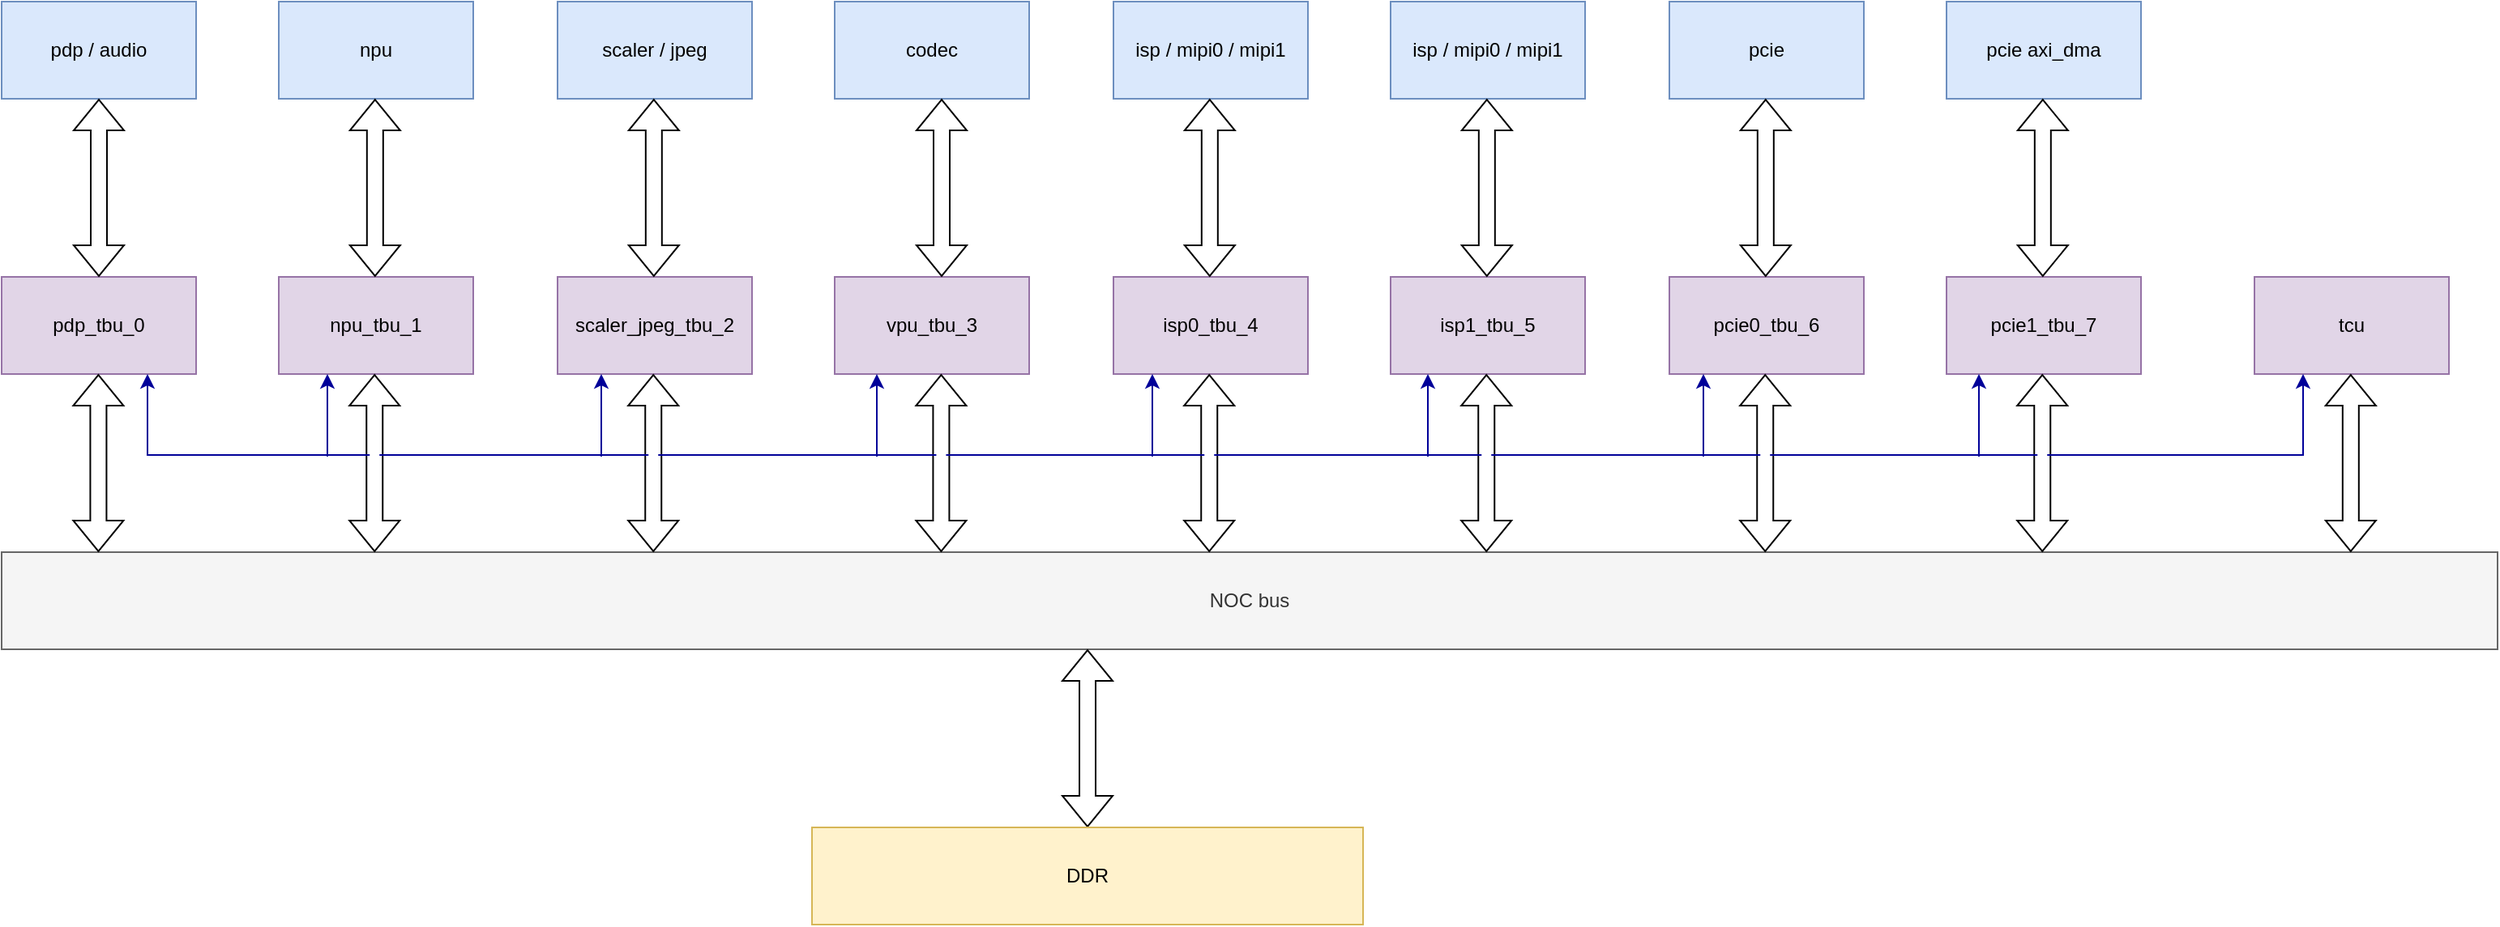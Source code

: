 <mxfile version="23.0.0" type="github">
  <diagram name="第 1 页" id="WLJSRQKRtTJXIonlRGxU">
    <mxGraphModel dx="1799" dy="946" grid="1" gridSize="10" guides="1" tooltips="1" connect="1" arrows="1" fold="1" page="1" pageScale="1" pageWidth="1169" pageHeight="827" math="0" shadow="0">
      <root>
        <mxCell id="0" />
        <mxCell id="1" parent="0" />
        <mxCell id="9j7TONSP4UxpB6rFiEhM-1" value="pdp_tbu_0" style="rounded=0;whiteSpace=wrap;html=1;fillColor=#e1d5e7;strokeColor=#9673a6;" vertex="1" parent="1">
          <mxGeometry x="20" y="270" width="120" height="60" as="geometry" />
        </mxCell>
        <mxCell id="9j7TONSP4UxpB6rFiEhM-2" value="npu_tbu_1" style="rounded=0;whiteSpace=wrap;html=1;fillColor=#e1d5e7;strokeColor=#9673a6;" vertex="1" parent="1">
          <mxGeometry x="191" y="270" width="120" height="60" as="geometry" />
        </mxCell>
        <mxCell id="9j7TONSP4UxpB6rFiEhM-3" value="scaler_jpeg_tbu_2" style="rounded=0;whiteSpace=wrap;html=1;fillColor=#e1d5e7;strokeColor=#9673a6;" vertex="1" parent="1">
          <mxGeometry x="363" y="270" width="120" height="60" as="geometry" />
        </mxCell>
        <mxCell id="9j7TONSP4UxpB6rFiEhM-4" value="vpu_tbu_3" style="rounded=0;whiteSpace=wrap;html=1;fillColor=#e1d5e7;strokeColor=#9673a6;" vertex="1" parent="1">
          <mxGeometry x="534" y="270" width="120" height="60" as="geometry" />
        </mxCell>
        <mxCell id="9j7TONSP4UxpB6rFiEhM-5" value="isp0_tbu_4" style="rounded=0;whiteSpace=wrap;html=1;fillColor=#e1d5e7;strokeColor=#9673a6;" vertex="1" parent="1">
          <mxGeometry x="706" y="270" width="120" height="60" as="geometry" />
        </mxCell>
        <mxCell id="9j7TONSP4UxpB6rFiEhM-6" value="isp1_tbu_5" style="rounded=0;whiteSpace=wrap;html=1;fillColor=#e1d5e7;strokeColor=#9673a6;" vertex="1" parent="1">
          <mxGeometry x="877" y="270" width="120" height="60" as="geometry" />
        </mxCell>
        <mxCell id="9j7TONSP4UxpB6rFiEhM-7" value="pcie0_tbu_6" style="rounded=0;whiteSpace=wrap;html=1;fillColor=#e1d5e7;strokeColor=#9673a6;" vertex="1" parent="1">
          <mxGeometry x="1049" y="270" width="120" height="60" as="geometry" />
        </mxCell>
        <mxCell id="9j7TONSP4UxpB6rFiEhM-8" value="pcie1_tbu_7" style="rounded=0;whiteSpace=wrap;html=1;fillColor=#e1d5e7;strokeColor=#9673a6;" vertex="1" parent="1">
          <mxGeometry x="1220" y="270" width="120" height="60" as="geometry" />
        </mxCell>
        <mxCell id="9j7TONSP4UxpB6rFiEhM-9" value="pdp / audio" style="rounded=0;whiteSpace=wrap;html=1;fillColor=#dae8fc;strokeColor=#6c8ebf;" vertex="1" parent="1">
          <mxGeometry x="20" y="100" width="120" height="60" as="geometry" />
        </mxCell>
        <mxCell id="9j7TONSP4UxpB6rFiEhM-10" value="npu" style="rounded=0;whiteSpace=wrap;html=1;fillColor=#dae8fc;strokeColor=#6c8ebf;" vertex="1" parent="1">
          <mxGeometry x="191" y="100" width="120" height="60" as="geometry" />
        </mxCell>
        <mxCell id="9j7TONSP4UxpB6rFiEhM-11" value="scaler / jpeg" style="rounded=0;whiteSpace=wrap;html=1;fillColor=#dae8fc;strokeColor=#6c8ebf;" vertex="1" parent="1">
          <mxGeometry x="363" y="100" width="120" height="60" as="geometry" />
        </mxCell>
        <mxCell id="9j7TONSP4UxpB6rFiEhM-12" value="codec" style="rounded=0;whiteSpace=wrap;html=1;fillColor=#dae8fc;strokeColor=#6c8ebf;" vertex="1" parent="1">
          <mxGeometry x="534" y="100" width="120" height="60" as="geometry" />
        </mxCell>
        <mxCell id="9j7TONSP4UxpB6rFiEhM-13" value="isp / mipi0 / mipi1" style="rounded=0;whiteSpace=wrap;html=1;fillColor=#dae8fc;strokeColor=#6c8ebf;" vertex="1" parent="1">
          <mxGeometry x="706" y="100" width="120" height="60" as="geometry" />
        </mxCell>
        <mxCell id="9j7TONSP4UxpB6rFiEhM-14" value="isp / mipi0 / mipi1" style="rounded=0;whiteSpace=wrap;html=1;fillColor=#dae8fc;strokeColor=#6c8ebf;" vertex="1" parent="1">
          <mxGeometry x="877" y="100" width="120" height="60" as="geometry" />
        </mxCell>
        <mxCell id="9j7TONSP4UxpB6rFiEhM-15" value="pcie" style="rounded=0;whiteSpace=wrap;html=1;fillColor=#dae8fc;strokeColor=#6c8ebf;" vertex="1" parent="1">
          <mxGeometry x="1049" y="100" width="120" height="60" as="geometry" />
        </mxCell>
        <mxCell id="9j7TONSP4UxpB6rFiEhM-16" value="pcie axi_dma" style="rounded=0;whiteSpace=wrap;html=1;fillColor=#dae8fc;strokeColor=#6c8ebf;" vertex="1" parent="1">
          <mxGeometry x="1220" y="100" width="120" height="60" as="geometry" />
        </mxCell>
        <mxCell id="9j7TONSP4UxpB6rFiEhM-18" value="" style="shape=flexArrow;endArrow=classic;startArrow=classic;html=1;rounded=0;entryX=0.5;entryY=1;entryDx=0;entryDy=0;exitX=0.5;exitY=0;exitDx=0;exitDy=0;" edge="1" parent="1" source="9j7TONSP4UxpB6rFiEhM-1" target="9j7TONSP4UxpB6rFiEhM-9">
          <mxGeometry width="100" height="100" relative="1" as="geometry">
            <mxPoint x="10" y="260" as="sourcePoint" />
            <mxPoint x="110" y="160" as="targetPoint" />
          </mxGeometry>
        </mxCell>
        <mxCell id="9j7TONSP4UxpB6rFiEhM-19" value="" style="shape=flexArrow;endArrow=classic;startArrow=classic;html=1;rounded=0;entryX=0.5;entryY=1;entryDx=0;entryDy=0;exitX=0.5;exitY=0;exitDx=0;exitDy=0;" edge="1" parent="1">
          <mxGeometry width="100" height="100" relative="1" as="geometry">
            <mxPoint x="250.41" y="270" as="sourcePoint" />
            <mxPoint x="250.41" y="160" as="targetPoint" />
          </mxGeometry>
        </mxCell>
        <mxCell id="9j7TONSP4UxpB6rFiEhM-20" value="" style="shape=flexArrow;endArrow=classic;startArrow=classic;html=1;rounded=0;entryX=0.5;entryY=1;entryDx=0;entryDy=0;exitX=0.5;exitY=0;exitDx=0;exitDy=0;" edge="1" parent="1">
          <mxGeometry width="100" height="100" relative="1" as="geometry">
            <mxPoint x="422.41" y="270" as="sourcePoint" />
            <mxPoint x="422.41" y="160" as="targetPoint" />
          </mxGeometry>
        </mxCell>
        <mxCell id="9j7TONSP4UxpB6rFiEhM-21" value="" style="shape=flexArrow;endArrow=classic;startArrow=classic;html=1;rounded=0;entryX=0.5;entryY=1;entryDx=0;entryDy=0;exitX=0.5;exitY=0;exitDx=0;exitDy=0;" edge="1" parent="1">
          <mxGeometry width="100" height="100" relative="1" as="geometry">
            <mxPoint x="600" y="270" as="sourcePoint" />
            <mxPoint x="600" y="160" as="targetPoint" />
          </mxGeometry>
        </mxCell>
        <mxCell id="9j7TONSP4UxpB6rFiEhM-22" value="" style="shape=flexArrow;endArrow=classic;startArrow=classic;html=1;rounded=0;entryX=0.5;entryY=1;entryDx=0;entryDy=0;exitX=0.5;exitY=0;exitDx=0;exitDy=0;" edge="1" parent="1">
          <mxGeometry width="100" height="100" relative="1" as="geometry">
            <mxPoint x="765.41" y="270" as="sourcePoint" />
            <mxPoint x="765.41" y="160" as="targetPoint" />
          </mxGeometry>
        </mxCell>
        <mxCell id="9j7TONSP4UxpB6rFiEhM-23" value="" style="shape=flexArrow;endArrow=classic;startArrow=classic;html=1;rounded=0;entryX=0.5;entryY=1;entryDx=0;entryDy=0;exitX=0.5;exitY=0;exitDx=0;exitDy=0;" edge="1" parent="1">
          <mxGeometry width="100" height="100" relative="1" as="geometry">
            <mxPoint x="936.41" y="270" as="sourcePoint" />
            <mxPoint x="936.41" y="160" as="targetPoint" />
          </mxGeometry>
        </mxCell>
        <mxCell id="9j7TONSP4UxpB6rFiEhM-24" value="" style="shape=flexArrow;endArrow=classic;startArrow=classic;html=1;rounded=0;entryX=0.5;entryY=1;entryDx=0;entryDy=0;exitX=0.5;exitY=0;exitDx=0;exitDy=0;" edge="1" parent="1">
          <mxGeometry width="100" height="100" relative="1" as="geometry">
            <mxPoint x="1108.41" y="270" as="sourcePoint" />
            <mxPoint x="1108.41" y="160" as="targetPoint" />
          </mxGeometry>
        </mxCell>
        <mxCell id="9j7TONSP4UxpB6rFiEhM-25" value="" style="shape=flexArrow;endArrow=classic;startArrow=classic;html=1;rounded=0;entryX=0.5;entryY=1;entryDx=0;entryDy=0;exitX=0.5;exitY=0;exitDx=0;exitDy=0;" edge="1" parent="1">
          <mxGeometry width="100" height="100" relative="1" as="geometry">
            <mxPoint x="1279.41" y="270" as="sourcePoint" />
            <mxPoint x="1279.41" y="160" as="targetPoint" />
          </mxGeometry>
        </mxCell>
        <mxCell id="9j7TONSP4UxpB6rFiEhM-26" value="NOC bus" style="rounded=0;whiteSpace=wrap;html=1;fillColor=#f5f5f5;fontColor=#333333;strokeColor=#666666;" vertex="1" parent="1">
          <mxGeometry x="20" y="440" width="1540" height="60" as="geometry" />
        </mxCell>
        <mxCell id="9j7TONSP4UxpB6rFiEhM-27" value="" style="shape=flexArrow;endArrow=classic;startArrow=classic;html=1;rounded=0;entryX=0.5;entryY=1;entryDx=0;entryDy=0;exitX=0.5;exitY=0;exitDx=0;exitDy=0;" edge="1" parent="1">
          <mxGeometry width="100" height="100" relative="1" as="geometry">
            <mxPoint x="79.71" y="440" as="sourcePoint" />
            <mxPoint x="79.71" y="330" as="targetPoint" />
          </mxGeometry>
        </mxCell>
        <mxCell id="9j7TONSP4UxpB6rFiEhM-28" value="" style="shape=flexArrow;endArrow=classic;startArrow=classic;html=1;rounded=0;entryX=0.5;entryY=1;entryDx=0;entryDy=0;exitX=0.5;exitY=0;exitDx=0;exitDy=0;" edge="1" parent="1">
          <mxGeometry width="100" height="100" relative="1" as="geometry">
            <mxPoint x="250.12" y="440" as="sourcePoint" />
            <mxPoint x="250.12" y="330" as="targetPoint" />
          </mxGeometry>
        </mxCell>
        <mxCell id="9j7TONSP4UxpB6rFiEhM-29" value="" style="shape=flexArrow;endArrow=classic;startArrow=classic;html=1;rounded=0;entryX=0.5;entryY=1;entryDx=0;entryDy=0;exitX=0.5;exitY=0;exitDx=0;exitDy=0;" edge="1" parent="1">
          <mxGeometry width="100" height="100" relative="1" as="geometry">
            <mxPoint x="422.12" y="440" as="sourcePoint" />
            <mxPoint x="422.12" y="330" as="targetPoint" />
          </mxGeometry>
        </mxCell>
        <mxCell id="9j7TONSP4UxpB6rFiEhM-30" value="" style="shape=flexArrow;endArrow=classic;startArrow=classic;html=1;rounded=0;entryX=0.5;entryY=1;entryDx=0;entryDy=0;exitX=0.5;exitY=0;exitDx=0;exitDy=0;" edge="1" parent="1">
          <mxGeometry width="100" height="100" relative="1" as="geometry">
            <mxPoint x="599.71" y="440" as="sourcePoint" />
            <mxPoint x="599.71" y="330" as="targetPoint" />
          </mxGeometry>
        </mxCell>
        <mxCell id="9j7TONSP4UxpB6rFiEhM-31" value="" style="shape=flexArrow;endArrow=classic;startArrow=classic;html=1;rounded=0;entryX=0.5;entryY=1;entryDx=0;entryDy=0;exitX=0.5;exitY=0;exitDx=0;exitDy=0;" edge="1" parent="1">
          <mxGeometry width="100" height="100" relative="1" as="geometry">
            <mxPoint x="765.12" y="440" as="sourcePoint" />
            <mxPoint x="765.12" y="330" as="targetPoint" />
          </mxGeometry>
        </mxCell>
        <mxCell id="9j7TONSP4UxpB6rFiEhM-32" value="" style="shape=flexArrow;endArrow=classic;startArrow=classic;html=1;rounded=0;entryX=0.5;entryY=1;entryDx=0;entryDy=0;exitX=0.5;exitY=0;exitDx=0;exitDy=0;" edge="1" parent="1">
          <mxGeometry width="100" height="100" relative="1" as="geometry">
            <mxPoint x="936.12" y="440" as="sourcePoint" />
            <mxPoint x="936.12" y="330" as="targetPoint" />
          </mxGeometry>
        </mxCell>
        <mxCell id="9j7TONSP4UxpB6rFiEhM-33" value="" style="shape=flexArrow;endArrow=classic;startArrow=classic;html=1;rounded=0;entryX=0.5;entryY=1;entryDx=0;entryDy=0;exitX=0.5;exitY=0;exitDx=0;exitDy=0;" edge="1" parent="1">
          <mxGeometry width="100" height="100" relative="1" as="geometry">
            <mxPoint x="1108.12" y="440" as="sourcePoint" />
            <mxPoint x="1108.12" y="330" as="targetPoint" />
          </mxGeometry>
        </mxCell>
        <mxCell id="9j7TONSP4UxpB6rFiEhM-34" value="" style="shape=flexArrow;endArrow=classic;startArrow=classic;html=1;rounded=0;entryX=0.5;entryY=1;entryDx=0;entryDy=0;exitX=0.5;exitY=0;exitDx=0;exitDy=0;" edge="1" parent="1">
          <mxGeometry width="100" height="100" relative="1" as="geometry">
            <mxPoint x="1279.12" y="440" as="sourcePoint" />
            <mxPoint x="1279.12" y="330" as="targetPoint" />
          </mxGeometry>
        </mxCell>
        <mxCell id="9j7TONSP4UxpB6rFiEhM-35" value="" style="shape=flexArrow;endArrow=classic;startArrow=classic;html=1;rounded=0;entryX=0.5;entryY=1;entryDx=0;entryDy=0;exitX=0.5;exitY=0;exitDx=0;exitDy=0;" edge="1" parent="1">
          <mxGeometry width="100" height="100" relative="1" as="geometry">
            <mxPoint x="690" y="610" as="sourcePoint" />
            <mxPoint x="690" y="500" as="targetPoint" />
          </mxGeometry>
        </mxCell>
        <mxCell id="9j7TONSP4UxpB6rFiEhM-36" value="DDR" style="rounded=0;whiteSpace=wrap;html=1;fillColor=#fff2cc;strokeColor=#d6b656;" vertex="1" parent="1">
          <mxGeometry x="520" y="610" width="340" height="60" as="geometry" />
        </mxCell>
        <mxCell id="9j7TONSP4UxpB6rFiEhM-37" value="tcu" style="rounded=0;whiteSpace=wrap;html=1;fillColor=#e1d5e7;strokeColor=#9673a6;" vertex="1" parent="1">
          <mxGeometry x="1410" y="270" width="120" height="60" as="geometry" />
        </mxCell>
        <mxCell id="9j7TONSP4UxpB6rFiEhM-38" value="" style="shape=flexArrow;endArrow=classic;startArrow=classic;html=1;rounded=0;entryX=0.5;entryY=1;entryDx=0;entryDy=0;exitX=0.5;exitY=0;exitDx=0;exitDy=0;" edge="1" parent="1">
          <mxGeometry width="100" height="100" relative="1" as="geometry">
            <mxPoint x="1469.41" y="440" as="sourcePoint" />
            <mxPoint x="1469.41" y="330" as="targetPoint" />
          </mxGeometry>
        </mxCell>
        <mxCell id="9j7TONSP4UxpB6rFiEhM-39" value="" style="endArrow=classic;startArrow=classic;html=1;rounded=0;exitX=0.75;exitY=1;exitDx=0;exitDy=0;jumpStyle=gap;strokeColor=#000099;" edge="1" parent="1" source="9j7TONSP4UxpB6rFiEhM-1">
          <mxGeometry width="50" height="50" relative="1" as="geometry">
            <mxPoint x="110" y="380" as="sourcePoint" />
            <mxPoint x="1440" y="330" as="targetPoint" />
            <Array as="points">
              <mxPoint x="110" y="380" />
              <mxPoint x="1440" y="380" />
            </Array>
          </mxGeometry>
        </mxCell>
        <mxCell id="9j7TONSP4UxpB6rFiEhM-40" value="" style="endArrow=classic;html=1;rounded=0;entryX=0.25;entryY=1;entryDx=0;entryDy=0;strokeColor=#000099;" edge="1" parent="1" target="9j7TONSP4UxpB6rFiEhM-2">
          <mxGeometry width="50" height="50" relative="1" as="geometry">
            <mxPoint x="221" y="381" as="sourcePoint" />
            <mxPoint x="217" y="329" as="targetPoint" />
          </mxGeometry>
        </mxCell>
        <mxCell id="9j7TONSP4UxpB6rFiEhM-41" value="" style="endArrow=classic;html=1;rounded=0;entryX=0.25;entryY=1;entryDx=0;entryDy=0;strokeColor=#000099;" edge="1" parent="1">
          <mxGeometry width="50" height="50" relative="1" as="geometry">
            <mxPoint x="390" y="381" as="sourcePoint" />
            <mxPoint x="390" y="330" as="targetPoint" />
          </mxGeometry>
        </mxCell>
        <mxCell id="9j7TONSP4UxpB6rFiEhM-42" value="" style="endArrow=classic;html=1;rounded=0;entryX=0.25;entryY=1;entryDx=0;entryDy=0;strokeColor=#000099;" edge="1" parent="1">
          <mxGeometry width="50" height="50" relative="1" as="geometry">
            <mxPoint x="560" y="381" as="sourcePoint" />
            <mxPoint x="560" y="330" as="targetPoint" />
          </mxGeometry>
        </mxCell>
        <mxCell id="9j7TONSP4UxpB6rFiEhM-43" value="" style="endArrow=classic;html=1;rounded=0;entryX=0.25;entryY=1;entryDx=0;entryDy=0;strokeColor=#000099;" edge="1" parent="1">
          <mxGeometry width="50" height="50" relative="1" as="geometry">
            <mxPoint x="730" y="381" as="sourcePoint" />
            <mxPoint x="730" y="330" as="targetPoint" />
          </mxGeometry>
        </mxCell>
        <mxCell id="9j7TONSP4UxpB6rFiEhM-44" value="" style="endArrow=classic;html=1;rounded=0;entryX=0.25;entryY=1;entryDx=0;entryDy=0;strokeColor=#000099;" edge="1" parent="1">
          <mxGeometry width="50" height="50" relative="1" as="geometry">
            <mxPoint x="900" y="381" as="sourcePoint" />
            <mxPoint x="900" y="330" as="targetPoint" />
          </mxGeometry>
        </mxCell>
        <mxCell id="9j7TONSP4UxpB6rFiEhM-45" value="" style="endArrow=classic;html=1;rounded=0;entryX=0.25;entryY=1;entryDx=0;entryDy=0;strokeColor=#000099;" edge="1" parent="1">
          <mxGeometry width="50" height="50" relative="1" as="geometry">
            <mxPoint x="1070" y="381" as="sourcePoint" />
            <mxPoint x="1070" y="330" as="targetPoint" />
          </mxGeometry>
        </mxCell>
        <mxCell id="9j7TONSP4UxpB6rFiEhM-46" value="" style="endArrow=classic;html=1;rounded=0;entryX=0.25;entryY=1;entryDx=0;entryDy=0;strokeColor=#000099;" edge="1" parent="1">
          <mxGeometry width="50" height="50" relative="1" as="geometry">
            <mxPoint x="1240" y="381" as="sourcePoint" />
            <mxPoint x="1240" y="330" as="targetPoint" />
          </mxGeometry>
        </mxCell>
      </root>
    </mxGraphModel>
  </diagram>
</mxfile>
